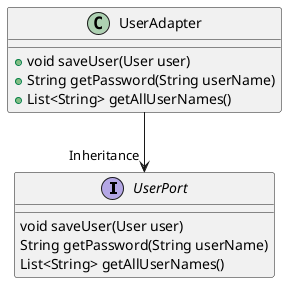 @startuml
interface UserPort {
   void saveUser(User user)
   String getPassword(String userName)
   List<String> getAllUserNames()
}

class UserAdapter {
   + void saveUser(User user)
   + String getPassword(String userName)
   + List<String> getAllUserNames()
}

UserAdapter--> "Inheritance" UserPort
@enduml